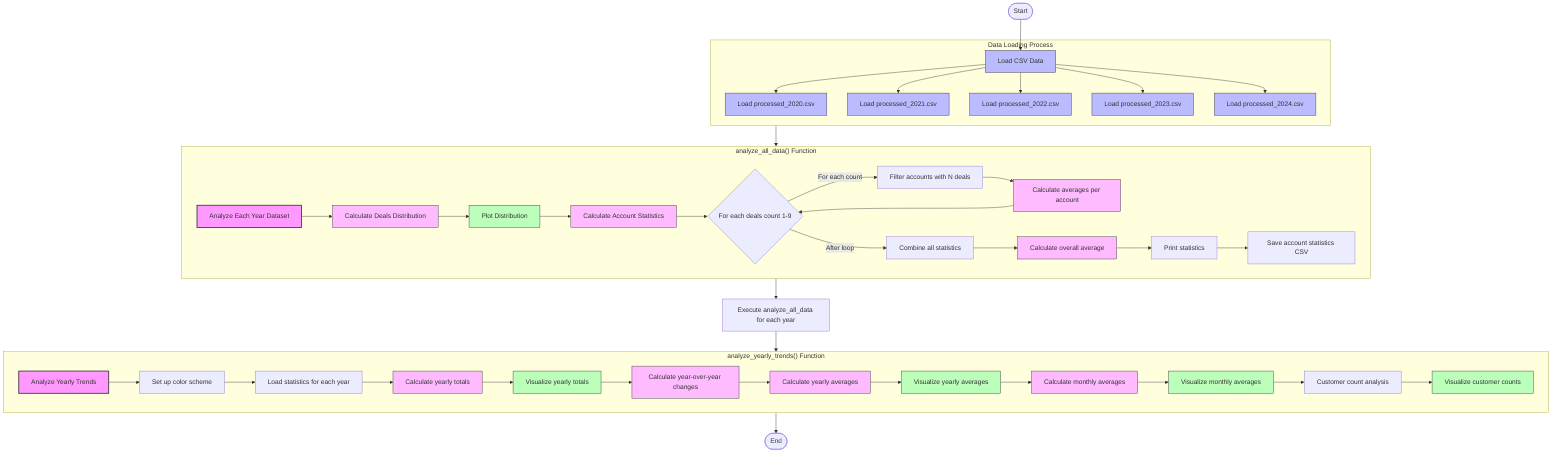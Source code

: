 ---
config:
  layout: dagre
---
flowchart TD
 subgraph DataLoading["Data Loading Process"]
        df2020["Load processed_2020.csv"]
        loadData["Load CSV Data"]
        df2021["Load processed_2021.csv"]
        df2022["Load processed_2022.csv"]
        df2023["Load processed_2023.csv"]
        df2024["Load processed_2024.csv"]
  end
 subgraph AnalyzeAllData["analyze_all_data() Function"]
        dealsDist["Calculate Deals Distribution"]
        analyzeData["Analyze Each Year Dataset"]
        plotDist["Plot Distribution"]
        accountStats["Calculate Account Statistics"]
        loopDeals{"For each deals count 1-9"}
        filterDeals["Filter accounts with N deals"]
        calcAvg["Calculate averages per account"]
        combineStats["Combine all statistics"]
        calcOverallAvg["Calculate overall average"]
        printStats["Print statistics"]
        saveStats["Save account statistics CSV"]
  end
 subgraph YearlyAnalysis["analyze_yearly_trends() Function"]
        setupColors["Set up color scheme"]
        yearlyTrends["Analyze Yearly Trends"]
        loadYearlyStats["Load statistics for each year"]
        calcTotals["Calculate yearly totals"]
        visualizeTotals["Visualize yearly totals"]
        calcYoY["Calculate year-over-year changes"]
        calcAvgs["Calculate yearly averages"]
        visualizeAvgs["Visualize yearly averages"]
        calcMonthly["Calculate monthly averages"]
        visualizeMonthly["Visualize monthly averages"]
        custAnalysis["Customer count analysis"]
        visualizeCust["Visualize customer counts"]
  end
    start(["Start"]) --> loadData
    loadData --> df2020 & df2021 & df2022 & df2023 & df2024
    analyzeData --> dealsDist
    dealsDist --> plotDist
    plotDist --> accountStats
    accountStats --> loopDeals
    loopDeals -- For each count --> filterDeals
    filterDeals --> calcAvg
    calcAvg --> loopDeals
    loopDeals -- After loop --> combineStats
    combineStats --> calcOverallAvg
    calcOverallAvg --> printStats
    printStats --> saveStats
    DataLoading --> AnalyzeAllData
    yearlyTrends --> setupColors
    setupColors --> loadYearlyStats
    loadYearlyStats --> calcTotals
    calcTotals --> visualizeTotals
    visualizeTotals --> calcYoY
    calcYoY --> calcAvgs
    calcAvgs --> visualizeAvgs
    visualizeAvgs --> calcMonthly
    calcMonthly --> visualizeMonthly
    visualizeMonthly --> custAnalysis
    custAnalysis --> visualizeCust
    executeYearlyFunctions["Execute analyze_all_data for each year"] --> YearlyAnalysis
    AnalyzeAllData --> executeYearlyFunctions
    YearlyAnalysis --> finish(["End"])
     df2020:::dataLoad
     loadData:::dataLoad
     df2021:::dataLoad
     df2022:::dataLoad
     df2023:::dataLoad
     df2024:::dataLoad
     dealsDist:::calculation
     analyzeData:::process
     plotDist:::visualization
     accountStats:::calculation
     calcAvg:::calculation
     calcOverallAvg:::calculation
     yearlyTrends:::process
     calcTotals:::calculation
     visualizeTotals:::visualization
     calcYoY:::calculation
     calcAvgs:::calculation
     visualizeAvgs:::visualization
     calcMonthly:::calculation
     visualizeMonthly:::visualization
     visualizeCust:::visualization
    classDef process fill:#f9f,stroke:#333,stroke-width:2px
    classDef dataLoad fill:#bbf,stroke:#333,stroke-width:1px
    classDef visualization fill:#bfb,stroke:#333,stroke-width:1px
    classDef calculation fill:#fbf,stroke:#333,stroke-width:1px